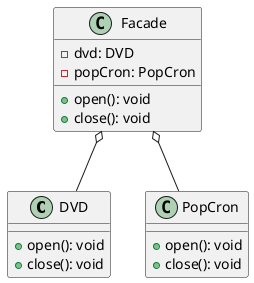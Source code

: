 @startuml

class DVD{
    + open(): void
    + close(): void
}
class PopCron{
    + open(): void
    + close(): void
}

class Facade{
    - dvd: DVD
    - popCron: PopCron
    + open(): void
    + close(): void
}

Facade o-- DVD
Facade o-- PopCron

@enduml